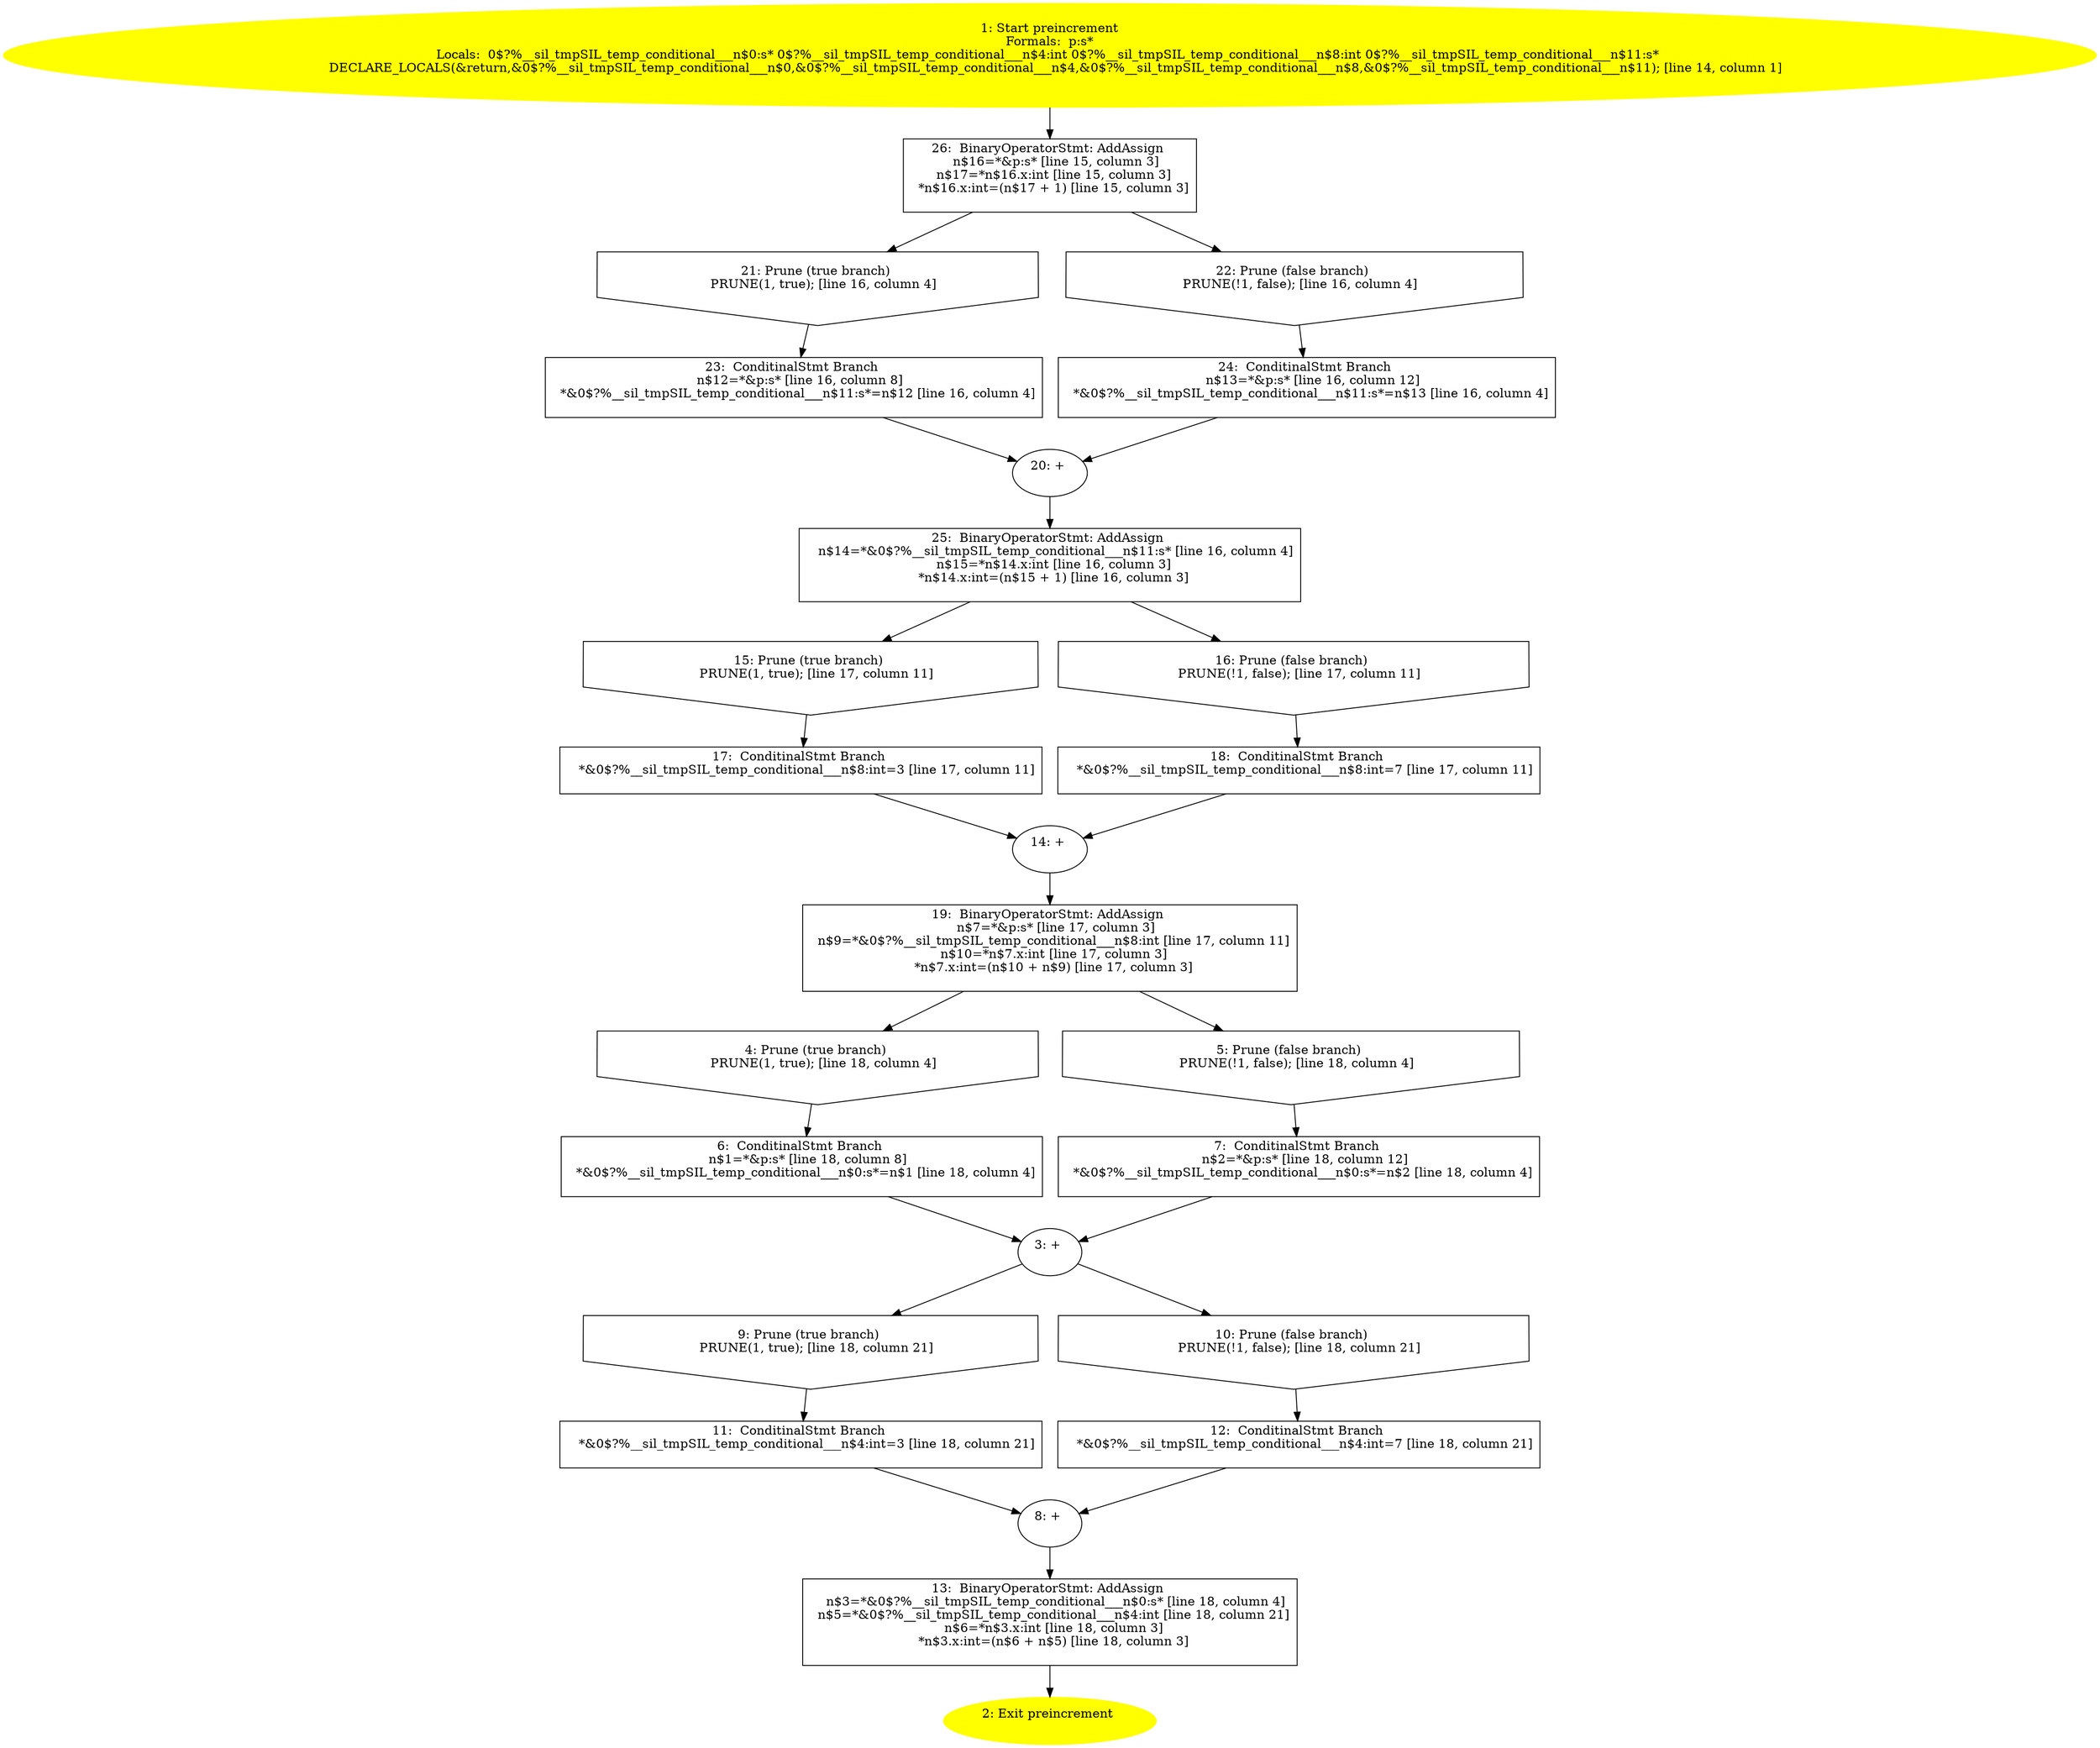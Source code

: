 /* @generated */
digraph iCFG {
"preincrement.db7c6523f16e1ab3058057cee6614472_1" [label="1: Start preincrement\nFormals:  p:s*\nLocals:  0$?%__sil_tmpSIL_temp_conditional___n$0:s* 0$?%__sil_tmpSIL_temp_conditional___n$4:int 0$?%__sil_tmpSIL_temp_conditional___n$8:int 0$?%__sil_tmpSIL_temp_conditional___n$11:s* \n   DECLARE_LOCALS(&return,&0$?%__sil_tmpSIL_temp_conditional___n$0,&0$?%__sil_tmpSIL_temp_conditional___n$4,&0$?%__sil_tmpSIL_temp_conditional___n$8,&0$?%__sil_tmpSIL_temp_conditional___n$11); [line 14, column 1]\n " color=yellow style=filled]
	

	 "preincrement.db7c6523f16e1ab3058057cee6614472_1" -> "preincrement.db7c6523f16e1ab3058057cee6614472_26" ;
"preincrement.db7c6523f16e1ab3058057cee6614472_2" [label="2: Exit preincrement \n  " color=yellow style=filled]
	

"preincrement.db7c6523f16e1ab3058057cee6614472_3" [label="3: + \n  " ]
	

	 "preincrement.db7c6523f16e1ab3058057cee6614472_3" -> "preincrement.db7c6523f16e1ab3058057cee6614472_9" ;
	 "preincrement.db7c6523f16e1ab3058057cee6614472_3" -> "preincrement.db7c6523f16e1ab3058057cee6614472_10" ;
"preincrement.db7c6523f16e1ab3058057cee6614472_4" [label="4: Prune (true branch) \n   PRUNE(1, true); [line 18, column 4]\n " shape="invhouse"]
	

	 "preincrement.db7c6523f16e1ab3058057cee6614472_4" -> "preincrement.db7c6523f16e1ab3058057cee6614472_6" ;
"preincrement.db7c6523f16e1ab3058057cee6614472_5" [label="5: Prune (false branch) \n   PRUNE(!1, false); [line 18, column 4]\n " shape="invhouse"]
	

	 "preincrement.db7c6523f16e1ab3058057cee6614472_5" -> "preincrement.db7c6523f16e1ab3058057cee6614472_7" ;
"preincrement.db7c6523f16e1ab3058057cee6614472_6" [label="6:  ConditinalStmt Branch \n   n$1=*&p:s* [line 18, column 8]\n  *&0$?%__sil_tmpSIL_temp_conditional___n$0:s*=n$1 [line 18, column 4]\n " shape="box"]
	

	 "preincrement.db7c6523f16e1ab3058057cee6614472_6" -> "preincrement.db7c6523f16e1ab3058057cee6614472_3" ;
"preincrement.db7c6523f16e1ab3058057cee6614472_7" [label="7:  ConditinalStmt Branch \n   n$2=*&p:s* [line 18, column 12]\n  *&0$?%__sil_tmpSIL_temp_conditional___n$0:s*=n$2 [line 18, column 4]\n " shape="box"]
	

	 "preincrement.db7c6523f16e1ab3058057cee6614472_7" -> "preincrement.db7c6523f16e1ab3058057cee6614472_3" ;
"preincrement.db7c6523f16e1ab3058057cee6614472_8" [label="8: + \n  " ]
	

	 "preincrement.db7c6523f16e1ab3058057cee6614472_8" -> "preincrement.db7c6523f16e1ab3058057cee6614472_13" ;
"preincrement.db7c6523f16e1ab3058057cee6614472_9" [label="9: Prune (true branch) \n   PRUNE(1, true); [line 18, column 21]\n " shape="invhouse"]
	

	 "preincrement.db7c6523f16e1ab3058057cee6614472_9" -> "preincrement.db7c6523f16e1ab3058057cee6614472_11" ;
"preincrement.db7c6523f16e1ab3058057cee6614472_10" [label="10: Prune (false branch) \n   PRUNE(!1, false); [line 18, column 21]\n " shape="invhouse"]
	

	 "preincrement.db7c6523f16e1ab3058057cee6614472_10" -> "preincrement.db7c6523f16e1ab3058057cee6614472_12" ;
"preincrement.db7c6523f16e1ab3058057cee6614472_11" [label="11:  ConditinalStmt Branch \n   *&0$?%__sil_tmpSIL_temp_conditional___n$4:int=3 [line 18, column 21]\n " shape="box"]
	

	 "preincrement.db7c6523f16e1ab3058057cee6614472_11" -> "preincrement.db7c6523f16e1ab3058057cee6614472_8" ;
"preincrement.db7c6523f16e1ab3058057cee6614472_12" [label="12:  ConditinalStmt Branch \n   *&0$?%__sil_tmpSIL_temp_conditional___n$4:int=7 [line 18, column 21]\n " shape="box"]
	

	 "preincrement.db7c6523f16e1ab3058057cee6614472_12" -> "preincrement.db7c6523f16e1ab3058057cee6614472_8" ;
"preincrement.db7c6523f16e1ab3058057cee6614472_13" [label="13:  BinaryOperatorStmt: AddAssign \n   n$3=*&0$?%__sil_tmpSIL_temp_conditional___n$0:s* [line 18, column 4]\n  n$5=*&0$?%__sil_tmpSIL_temp_conditional___n$4:int [line 18, column 21]\n  n$6=*n$3.x:int [line 18, column 3]\n  *n$3.x:int=(n$6 + n$5) [line 18, column 3]\n " shape="box"]
	

	 "preincrement.db7c6523f16e1ab3058057cee6614472_13" -> "preincrement.db7c6523f16e1ab3058057cee6614472_2" ;
"preincrement.db7c6523f16e1ab3058057cee6614472_14" [label="14: + \n  " ]
	

	 "preincrement.db7c6523f16e1ab3058057cee6614472_14" -> "preincrement.db7c6523f16e1ab3058057cee6614472_19" ;
"preincrement.db7c6523f16e1ab3058057cee6614472_15" [label="15: Prune (true branch) \n   PRUNE(1, true); [line 17, column 11]\n " shape="invhouse"]
	

	 "preincrement.db7c6523f16e1ab3058057cee6614472_15" -> "preincrement.db7c6523f16e1ab3058057cee6614472_17" ;
"preincrement.db7c6523f16e1ab3058057cee6614472_16" [label="16: Prune (false branch) \n   PRUNE(!1, false); [line 17, column 11]\n " shape="invhouse"]
	

	 "preincrement.db7c6523f16e1ab3058057cee6614472_16" -> "preincrement.db7c6523f16e1ab3058057cee6614472_18" ;
"preincrement.db7c6523f16e1ab3058057cee6614472_17" [label="17:  ConditinalStmt Branch \n   *&0$?%__sil_tmpSIL_temp_conditional___n$8:int=3 [line 17, column 11]\n " shape="box"]
	

	 "preincrement.db7c6523f16e1ab3058057cee6614472_17" -> "preincrement.db7c6523f16e1ab3058057cee6614472_14" ;
"preincrement.db7c6523f16e1ab3058057cee6614472_18" [label="18:  ConditinalStmt Branch \n   *&0$?%__sil_tmpSIL_temp_conditional___n$8:int=7 [line 17, column 11]\n " shape="box"]
	

	 "preincrement.db7c6523f16e1ab3058057cee6614472_18" -> "preincrement.db7c6523f16e1ab3058057cee6614472_14" ;
"preincrement.db7c6523f16e1ab3058057cee6614472_19" [label="19:  BinaryOperatorStmt: AddAssign \n   n$7=*&p:s* [line 17, column 3]\n  n$9=*&0$?%__sil_tmpSIL_temp_conditional___n$8:int [line 17, column 11]\n  n$10=*n$7.x:int [line 17, column 3]\n  *n$7.x:int=(n$10 + n$9) [line 17, column 3]\n " shape="box"]
	

	 "preincrement.db7c6523f16e1ab3058057cee6614472_19" -> "preincrement.db7c6523f16e1ab3058057cee6614472_4" ;
	 "preincrement.db7c6523f16e1ab3058057cee6614472_19" -> "preincrement.db7c6523f16e1ab3058057cee6614472_5" ;
"preincrement.db7c6523f16e1ab3058057cee6614472_20" [label="20: + \n  " ]
	

	 "preincrement.db7c6523f16e1ab3058057cee6614472_20" -> "preincrement.db7c6523f16e1ab3058057cee6614472_25" ;
"preincrement.db7c6523f16e1ab3058057cee6614472_21" [label="21: Prune (true branch) \n   PRUNE(1, true); [line 16, column 4]\n " shape="invhouse"]
	

	 "preincrement.db7c6523f16e1ab3058057cee6614472_21" -> "preincrement.db7c6523f16e1ab3058057cee6614472_23" ;
"preincrement.db7c6523f16e1ab3058057cee6614472_22" [label="22: Prune (false branch) \n   PRUNE(!1, false); [line 16, column 4]\n " shape="invhouse"]
	

	 "preincrement.db7c6523f16e1ab3058057cee6614472_22" -> "preincrement.db7c6523f16e1ab3058057cee6614472_24" ;
"preincrement.db7c6523f16e1ab3058057cee6614472_23" [label="23:  ConditinalStmt Branch \n   n$12=*&p:s* [line 16, column 8]\n  *&0$?%__sil_tmpSIL_temp_conditional___n$11:s*=n$12 [line 16, column 4]\n " shape="box"]
	

	 "preincrement.db7c6523f16e1ab3058057cee6614472_23" -> "preincrement.db7c6523f16e1ab3058057cee6614472_20" ;
"preincrement.db7c6523f16e1ab3058057cee6614472_24" [label="24:  ConditinalStmt Branch \n   n$13=*&p:s* [line 16, column 12]\n  *&0$?%__sil_tmpSIL_temp_conditional___n$11:s*=n$13 [line 16, column 4]\n " shape="box"]
	

	 "preincrement.db7c6523f16e1ab3058057cee6614472_24" -> "preincrement.db7c6523f16e1ab3058057cee6614472_20" ;
"preincrement.db7c6523f16e1ab3058057cee6614472_25" [label="25:  BinaryOperatorStmt: AddAssign \n   n$14=*&0$?%__sil_tmpSIL_temp_conditional___n$11:s* [line 16, column 4]\n  n$15=*n$14.x:int [line 16, column 3]\n  *n$14.x:int=(n$15 + 1) [line 16, column 3]\n " shape="box"]
	

	 "preincrement.db7c6523f16e1ab3058057cee6614472_25" -> "preincrement.db7c6523f16e1ab3058057cee6614472_15" ;
	 "preincrement.db7c6523f16e1ab3058057cee6614472_25" -> "preincrement.db7c6523f16e1ab3058057cee6614472_16" ;
"preincrement.db7c6523f16e1ab3058057cee6614472_26" [label="26:  BinaryOperatorStmt: AddAssign \n   n$16=*&p:s* [line 15, column 3]\n  n$17=*n$16.x:int [line 15, column 3]\n  *n$16.x:int=(n$17 + 1) [line 15, column 3]\n " shape="box"]
	

	 "preincrement.db7c6523f16e1ab3058057cee6614472_26" -> "preincrement.db7c6523f16e1ab3058057cee6614472_21" ;
	 "preincrement.db7c6523f16e1ab3058057cee6614472_26" -> "preincrement.db7c6523f16e1ab3058057cee6614472_22" ;
}
